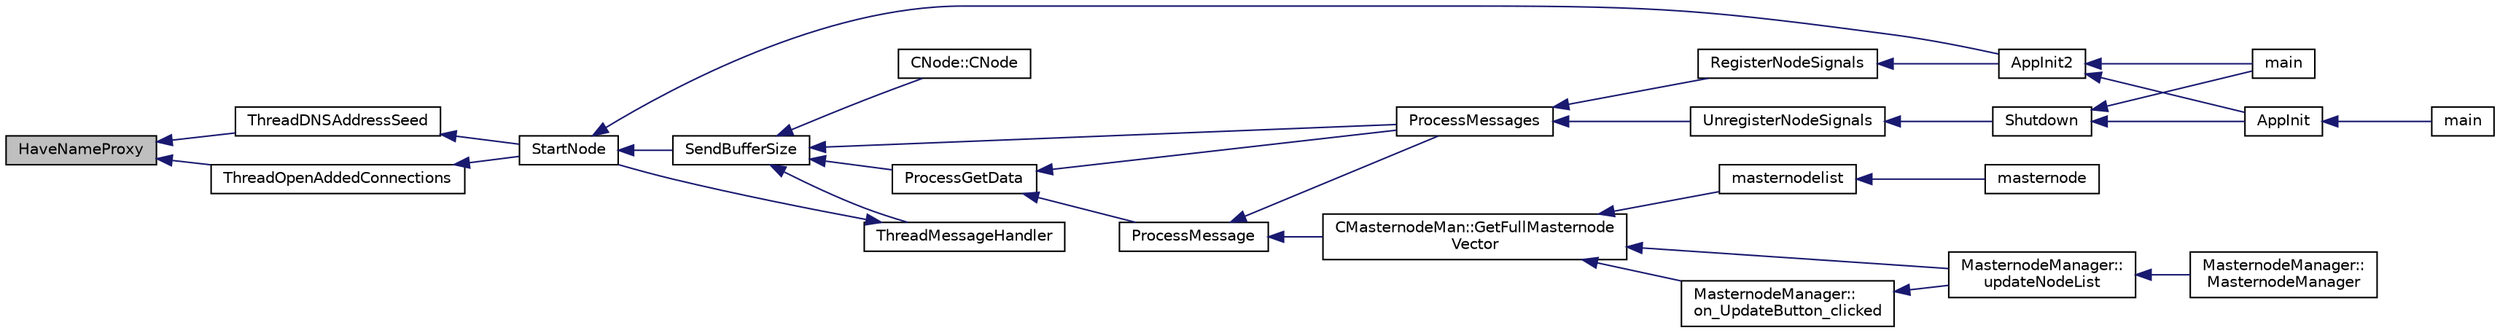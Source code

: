 digraph "HaveNameProxy"
{
  edge [fontname="Helvetica",fontsize="10",labelfontname="Helvetica",labelfontsize="10"];
  node [fontname="Helvetica",fontsize="10",shape=record];
  rankdir="LR";
  Node380 [label="HaveNameProxy",height=0.2,width=0.4,color="black", fillcolor="grey75", style="filled", fontcolor="black"];
  Node380 -> Node381 [dir="back",color="midnightblue",fontsize="10",style="solid",fontname="Helvetica"];
  Node381 [label="ThreadDNSAddressSeed",height=0.2,width=0.4,color="black", fillcolor="white", style="filled",URL="$dd/d84/net_8cpp.html#ab2d8883b5524ec7b80d3b9535e73a3ed"];
  Node381 -> Node382 [dir="back",color="midnightblue",fontsize="10",style="solid",fontname="Helvetica"];
  Node382 [label="StartNode",height=0.2,width=0.4,color="black", fillcolor="white", style="filled",URL="$d7/d97/net_8h.html#a9396d8054e8f74959e9391871aaddde0"];
  Node382 -> Node383 [dir="back",color="midnightblue",fontsize="10",style="solid",fontname="Helvetica"];
  Node383 [label="AppInit2",height=0.2,width=0.4,color="black", fillcolor="white", style="filled",URL="$d8/dc0/init_8h.html#a1a4c1bfbf6ba1db77e988b89b9cadfd3",tooltip="Initialize ion. "];
  Node383 -> Node384 [dir="back",color="midnightblue",fontsize="10",style="solid",fontname="Helvetica"];
  Node384 [label="AppInit",height=0.2,width=0.4,color="black", fillcolor="white", style="filled",URL="$d4/d35/iond_8cpp.html#ac59316b767e6984e1285f0531275286b"];
  Node384 -> Node385 [dir="back",color="midnightblue",fontsize="10",style="solid",fontname="Helvetica"];
  Node385 [label="main",height=0.2,width=0.4,color="black", fillcolor="white", style="filled",URL="$d4/d35/iond_8cpp.html#a0ddf1224851353fc92bfbff6f499fa97"];
  Node383 -> Node386 [dir="back",color="midnightblue",fontsize="10",style="solid",fontname="Helvetica"];
  Node386 [label="main",height=0.2,width=0.4,color="black", fillcolor="white", style="filled",URL="$d5/d2d/ion_8cpp.html#a0ddf1224851353fc92bfbff6f499fa97"];
  Node382 -> Node387 [dir="back",color="midnightblue",fontsize="10",style="solid",fontname="Helvetica"];
  Node387 [label="SendBufferSize",height=0.2,width=0.4,color="black", fillcolor="white", style="filled",URL="$d7/d97/net_8h.html#a13f289d6233bd32b78a38793f76bdccb"];
  Node387 -> Node388 [dir="back",color="midnightblue",fontsize="10",style="solid",fontname="Helvetica"];
  Node388 [label="ProcessGetData",height=0.2,width=0.4,color="black", fillcolor="white", style="filled",URL="$df/d0a/main_8cpp.html#a3be415b83ecfe1f4215e0bd28c3b1eec"];
  Node388 -> Node389 [dir="back",color="midnightblue",fontsize="10",style="solid",fontname="Helvetica"];
  Node389 [label="ProcessMessage",height=0.2,width=0.4,color="black", fillcolor="white", style="filled",URL="$df/d0a/main_8cpp.html#a8ba92b1a4bce3c835e887a9073d17d8e"];
  Node389 -> Node390 [dir="back",color="midnightblue",fontsize="10",style="solid",fontname="Helvetica"];
  Node390 [label="ProcessMessages",height=0.2,width=0.4,color="black", fillcolor="white", style="filled",URL="$d4/dbf/main_8h.html#a196f9318f02448b85b28d612698934fd"];
  Node390 -> Node391 [dir="back",color="midnightblue",fontsize="10",style="solid",fontname="Helvetica"];
  Node391 [label="RegisterNodeSignals",height=0.2,width=0.4,color="black", fillcolor="white", style="filled",URL="$d4/dbf/main_8h.html#ab02615ff65f91d69f8d786ec900baa8a",tooltip="Register with a network node to receive its signals. "];
  Node391 -> Node383 [dir="back",color="midnightblue",fontsize="10",style="solid",fontname="Helvetica"];
  Node390 -> Node392 [dir="back",color="midnightblue",fontsize="10",style="solid",fontname="Helvetica"];
  Node392 [label="UnregisterNodeSignals",height=0.2,width=0.4,color="black", fillcolor="white", style="filled",URL="$d4/dbf/main_8h.html#a3ef0cc6e9d9d6435ee2a5569244d6ebd",tooltip="Unregister a network node. "];
  Node392 -> Node393 [dir="back",color="midnightblue",fontsize="10",style="solid",fontname="Helvetica"];
  Node393 [label="Shutdown",height=0.2,width=0.4,color="black", fillcolor="white", style="filled",URL="$d8/dc0/init_8h.html#ac5f038c2b480cf9ef5e19e3eba8dbaf9"];
  Node393 -> Node384 [dir="back",color="midnightblue",fontsize="10",style="solid",fontname="Helvetica"];
  Node393 -> Node386 [dir="back",color="midnightblue",fontsize="10",style="solid",fontname="Helvetica"];
  Node389 -> Node394 [dir="back",color="midnightblue",fontsize="10",style="solid",fontname="Helvetica"];
  Node394 [label="CMasternodeMan::GetFullMasternode\lVector",height=0.2,width=0.4,color="black", fillcolor="white", style="filled",URL="$dc/d6b/class_c_masternode_man.html#ab39e213a7601e1bef2eba1d5d63206f5"];
  Node394 -> Node395 [dir="back",color="midnightblue",fontsize="10",style="solid",fontname="Helvetica"];
  Node395 [label="MasternodeManager::\lupdateNodeList",height=0.2,width=0.4,color="black", fillcolor="white", style="filled",URL="$d9/d70/class_masternode_manager.html#a5485a8bd6ccf673027165cc1207dfae9"];
  Node395 -> Node396 [dir="back",color="midnightblue",fontsize="10",style="solid",fontname="Helvetica"];
  Node396 [label="MasternodeManager::\lMasternodeManager",height=0.2,width=0.4,color="black", fillcolor="white", style="filled",URL="$d9/d70/class_masternode_manager.html#ad18cb99065e056e6b791e2356de826bf"];
  Node394 -> Node397 [dir="back",color="midnightblue",fontsize="10",style="solid",fontname="Helvetica"];
  Node397 [label="MasternodeManager::\lon_UpdateButton_clicked",height=0.2,width=0.4,color="black", fillcolor="white", style="filled",URL="$d9/d70/class_masternode_manager.html#ae8d07b4d869e3eb09fe1be445eff0430"];
  Node397 -> Node395 [dir="back",color="midnightblue",fontsize="10",style="solid",fontname="Helvetica"];
  Node394 -> Node398 [dir="back",color="midnightblue",fontsize="10",style="solid",fontname="Helvetica"];
  Node398 [label="masternodelist",height=0.2,width=0.4,color="black", fillcolor="white", style="filled",URL="$d5/d6b/rpcstashedsend_8cpp.html#a3a7ed7e37f21eb2912afc6e776f7236c"];
  Node398 -> Node399 [dir="back",color="midnightblue",fontsize="10",style="solid",fontname="Helvetica"];
  Node399 [label="masternode",height=0.2,width=0.4,color="black", fillcolor="white", style="filled",URL="$d5/d6b/rpcstashedsend_8cpp.html#a30609e443aeb47c29ed0878d16b1b5e1"];
  Node388 -> Node390 [dir="back",color="midnightblue",fontsize="10",style="solid",fontname="Helvetica"];
  Node387 -> Node390 [dir="back",color="midnightblue",fontsize="10",style="solid",fontname="Helvetica"];
  Node387 -> Node400 [dir="back",color="midnightblue",fontsize="10",style="solid",fontname="Helvetica"];
  Node400 [label="ThreadMessageHandler",height=0.2,width=0.4,color="black", fillcolor="white", style="filled",URL="$dd/d84/net_8cpp.html#a379b0d3521bdd62ac296f219d70c4e30"];
  Node400 -> Node382 [dir="back",color="midnightblue",fontsize="10",style="solid",fontname="Helvetica"];
  Node387 -> Node401 [dir="back",color="midnightblue",fontsize="10",style="solid",fontname="Helvetica"];
  Node401 [label="CNode::CNode",height=0.2,width=0.4,color="black", fillcolor="white", style="filled",URL="$d1/d64/class_c_node.html#a51556705550511146245b9fb2fec09c1"];
  Node380 -> Node402 [dir="back",color="midnightblue",fontsize="10",style="solid",fontname="Helvetica"];
  Node402 [label="ThreadOpenAddedConnections",height=0.2,width=0.4,color="black", fillcolor="white", style="filled",URL="$dd/d84/net_8cpp.html#a2d1ca95557ae336582b886a251e7fe94"];
  Node402 -> Node382 [dir="back",color="midnightblue",fontsize="10",style="solid",fontname="Helvetica"];
}
